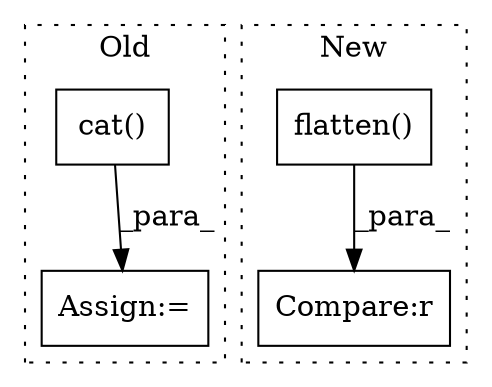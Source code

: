 digraph G {
subgraph cluster0 {
1 [label="cat()" a="75" s="14836,15154" l="27,1" shape="box"];
3 [label="Assign:=" a="68" s="14832" l="4" shape="box"];
label = "Old";
style="dotted";
}
subgraph cluster1 {
2 [label="flatten()" a="75" s="18681" l="154" shape="box"];
4 [label="Compare:r" a="40" s="18999" l="16" shape="box"];
label = "New";
style="dotted";
}
1 -> 3 [label="_para_"];
2 -> 4 [label="_para_"];
}